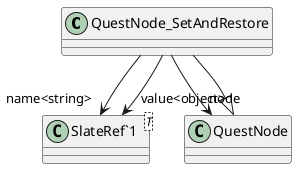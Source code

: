 @startuml
class QuestNode_SetAndRestore {
}
class "SlateRef`1"<T> {
}
QuestNode <|-- QuestNode_SetAndRestore
QuestNode_SetAndRestore --> "name<string>" "SlateRef`1"
QuestNode_SetAndRestore --> "value<object>" "SlateRef`1"
QuestNode_SetAndRestore --> "node" QuestNode
@enduml
